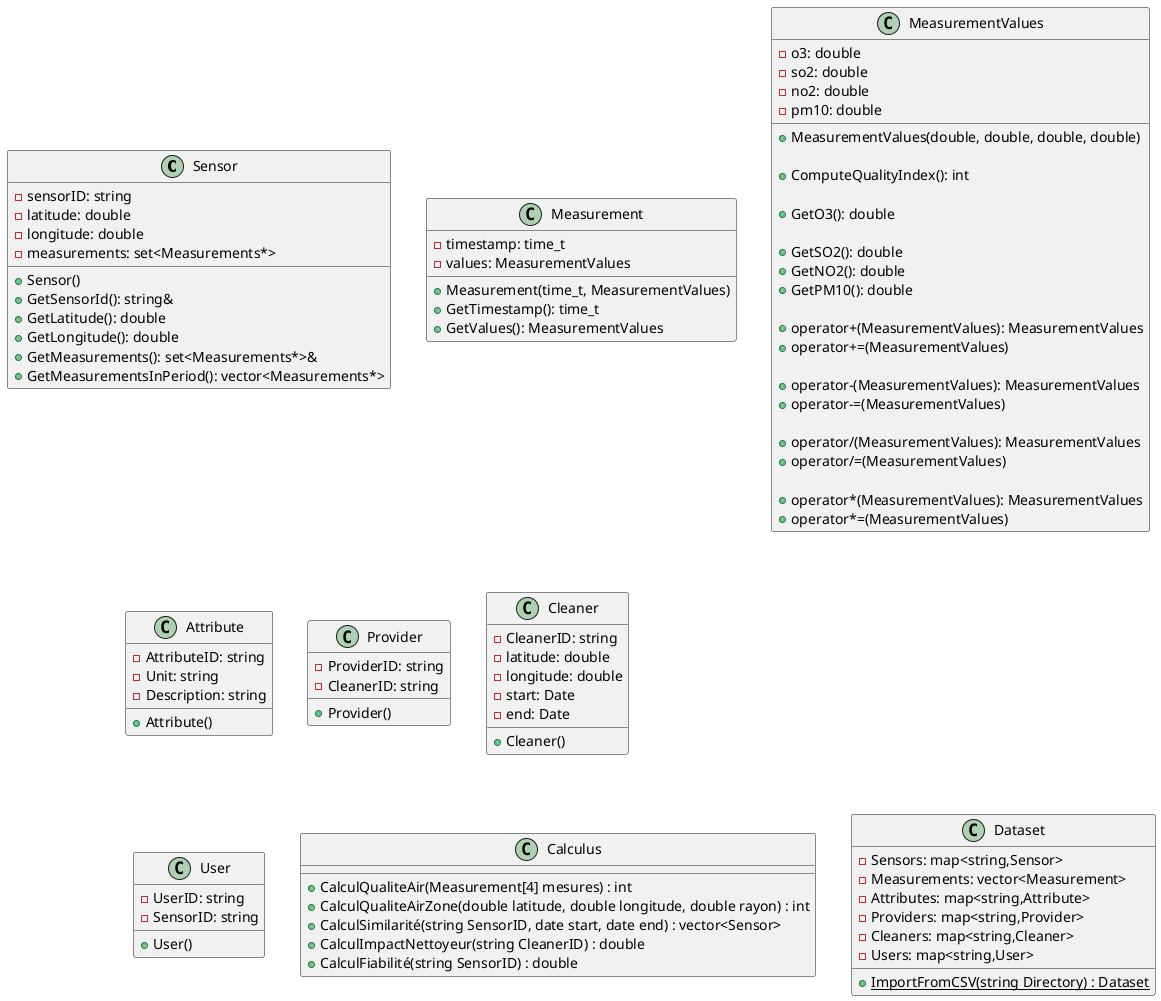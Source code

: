@startuml

' class Date{
'     -Année: int
'     -Mois: int
'     -Jour: int
'     -Heure: int
'     -Minute: int
'     -Seconde: int
' }

class Sensor {
    - sensorID: string
    -latitude: double
    -longitude: double
    -measurements: set<Measurements*>  

    + Sensor()
    + GetSensorId(): string&
    + GetLatitude(): double
    + GetLongitude(): double
    + GetMeasurements(): set<Measurements*>&
    + GetMeasurementsInPeriod(): vector<Measurements*>
}

class Measurement {
    - timestamp: time_t
    - values: MeasurementValues

    + Measurement(time_t, MeasurementValues)
    + GetTimestamp(): time_t
    + GetValues(): MeasurementValues

}

class MeasurementValues {
    - o3: double
    - so2: double
    - no2: double
    - pm10: double

    + MeasurementValues(double, double, double, double)

    + ComputeQualityIndex(): int

    + GetO3(): double

    + GetSO2(): double
    + GetNO2(): double
    + GetPM10(): double

    + operator+(MeasurementValues): MeasurementValues
    + operator+=(MeasurementValues)

    + operator-(MeasurementValues): MeasurementValues
    + operator-=(MeasurementValues)

    + operator/(MeasurementValues): MeasurementValues
    + operator/=(MeasurementValues)

    + operator*(MeasurementValues): MeasurementValues
    + operator*=(MeasurementValues)
}

class Attribute {
  -AttributeID: string
  -Unit: string
  -Description: string
  +Attribute()
}

class Provider {
  -ProviderID: string
  -CleanerID: string
  +Provider()
}

class Cleaner {
    -CleanerID: string
    -latitude: double
    -longitude: double
    -start: Date
    -end: Date
    +Cleaner()
}

class User {
    -UserID: string
    -SensorID: string
    +User()
}

class Calculus {
    +CalculQualiteAir(Measurement[4] mesures) : int
    +CalculQualiteAirZone(double latitude, double longitude, double rayon) : int
    +CalculSimilarité(string SensorID, date start, date end) : vector<Sensor>
    +CalculImpactNettoyeur(string CleanerID) : double
    +CalculFiabilité(string SensorID) : double
}

class Dataset {
  -Sensors: map<string,Sensor>
  -Measurements: vector<Measurement>
  -Attributes: map<string,Attribute>
  -Providers: map<string,Provider>
  -Cleaners: map<string,Cleaner>
  -Users: map<string,User>
  +{static} ImportFromCSV(string Directory) : Dataset
}

' Dataset <-- Sensor
' Dataset <-- Measurement
' Dataset <-- Attribute
' Dataset <-- Provider
' Dataset <-- Cleaner
' Dataset <-- User
@enduml
